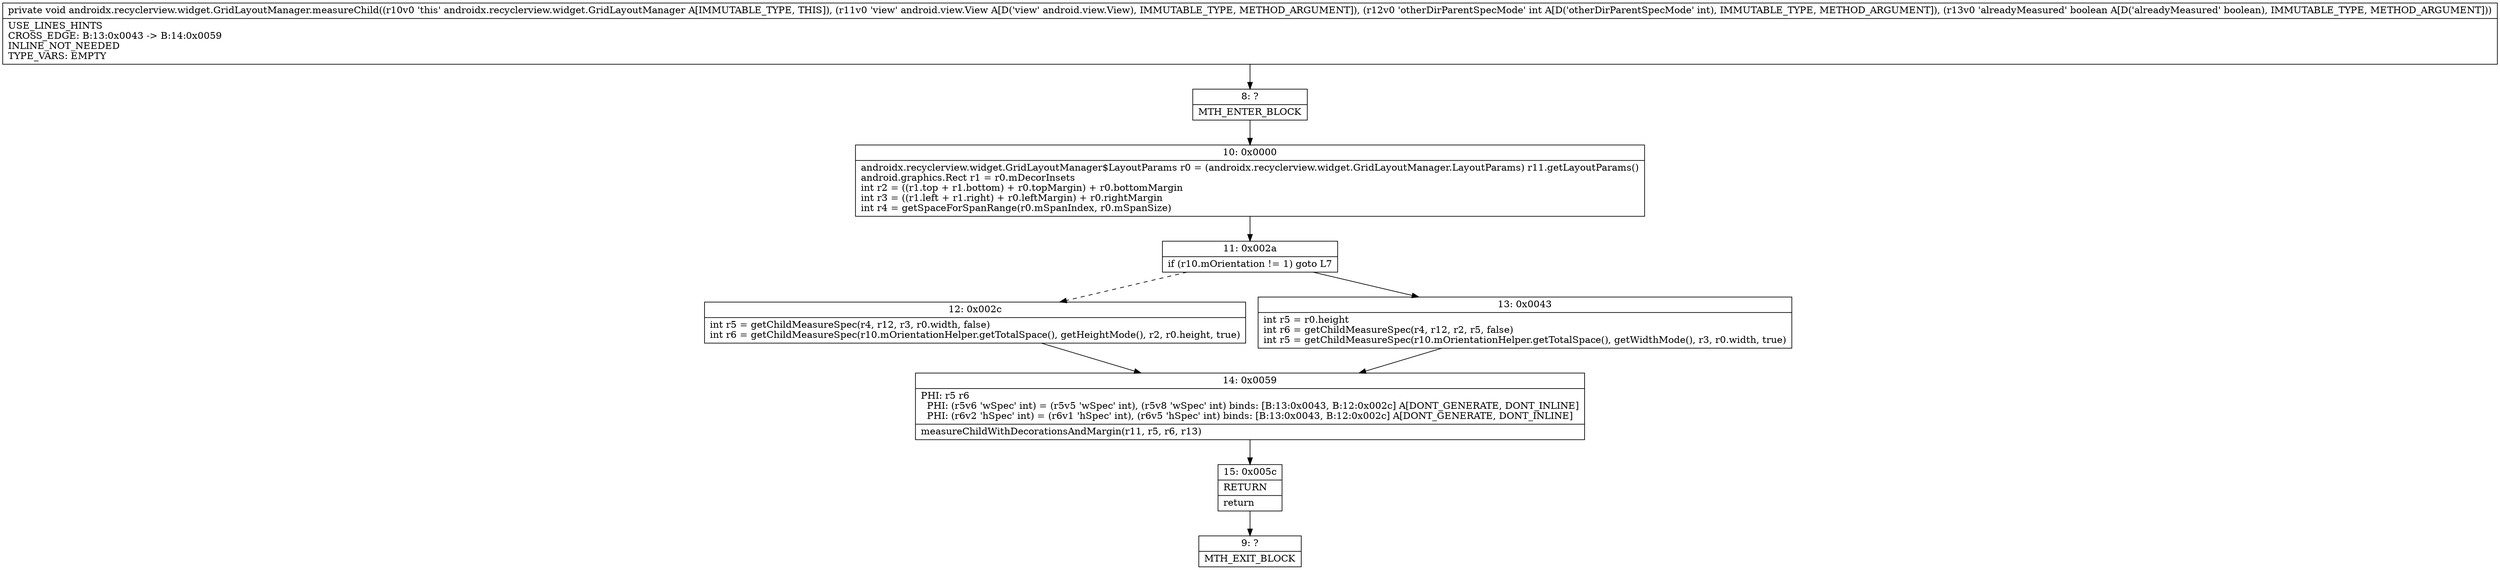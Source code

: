 digraph "CFG forandroidx.recyclerview.widget.GridLayoutManager.measureChild(Landroid\/view\/View;IZ)V" {
Node_8 [shape=record,label="{8\:\ ?|MTH_ENTER_BLOCK\l}"];
Node_10 [shape=record,label="{10\:\ 0x0000|androidx.recyclerview.widget.GridLayoutManager$LayoutParams r0 = (androidx.recyclerview.widget.GridLayoutManager.LayoutParams) r11.getLayoutParams()\landroid.graphics.Rect r1 = r0.mDecorInsets\lint r2 = ((r1.top + r1.bottom) + r0.topMargin) + r0.bottomMargin\lint r3 = ((r1.left + r1.right) + r0.leftMargin) + r0.rightMargin\lint r4 = getSpaceForSpanRange(r0.mSpanIndex, r0.mSpanSize)\l}"];
Node_11 [shape=record,label="{11\:\ 0x002a|if (r10.mOrientation != 1) goto L7\l}"];
Node_12 [shape=record,label="{12\:\ 0x002c|int r5 = getChildMeasureSpec(r4, r12, r3, r0.width, false)\lint r6 = getChildMeasureSpec(r10.mOrientationHelper.getTotalSpace(), getHeightMode(), r2, r0.height, true)\l}"];
Node_14 [shape=record,label="{14\:\ 0x0059|PHI: r5 r6 \l  PHI: (r5v6 'wSpec' int) = (r5v5 'wSpec' int), (r5v8 'wSpec' int) binds: [B:13:0x0043, B:12:0x002c] A[DONT_GENERATE, DONT_INLINE]\l  PHI: (r6v2 'hSpec' int) = (r6v1 'hSpec' int), (r6v5 'hSpec' int) binds: [B:13:0x0043, B:12:0x002c] A[DONT_GENERATE, DONT_INLINE]\l|measureChildWithDecorationsAndMargin(r11, r5, r6, r13)\l}"];
Node_15 [shape=record,label="{15\:\ 0x005c|RETURN\l|return\l}"];
Node_9 [shape=record,label="{9\:\ ?|MTH_EXIT_BLOCK\l}"];
Node_13 [shape=record,label="{13\:\ 0x0043|int r5 = r0.height\lint r6 = getChildMeasureSpec(r4, r12, r2, r5, false)\lint r5 = getChildMeasureSpec(r10.mOrientationHelper.getTotalSpace(), getWidthMode(), r3, r0.width, true)\l}"];
MethodNode[shape=record,label="{private void androidx.recyclerview.widget.GridLayoutManager.measureChild((r10v0 'this' androidx.recyclerview.widget.GridLayoutManager A[IMMUTABLE_TYPE, THIS]), (r11v0 'view' android.view.View A[D('view' android.view.View), IMMUTABLE_TYPE, METHOD_ARGUMENT]), (r12v0 'otherDirParentSpecMode' int A[D('otherDirParentSpecMode' int), IMMUTABLE_TYPE, METHOD_ARGUMENT]), (r13v0 'alreadyMeasured' boolean A[D('alreadyMeasured' boolean), IMMUTABLE_TYPE, METHOD_ARGUMENT]))  | USE_LINES_HINTS\lCROSS_EDGE: B:13:0x0043 \-\> B:14:0x0059\lINLINE_NOT_NEEDED\lTYPE_VARS: EMPTY\l}"];
MethodNode -> Node_8;Node_8 -> Node_10;
Node_10 -> Node_11;
Node_11 -> Node_12[style=dashed];
Node_11 -> Node_13;
Node_12 -> Node_14;
Node_14 -> Node_15;
Node_15 -> Node_9;
Node_13 -> Node_14;
}

